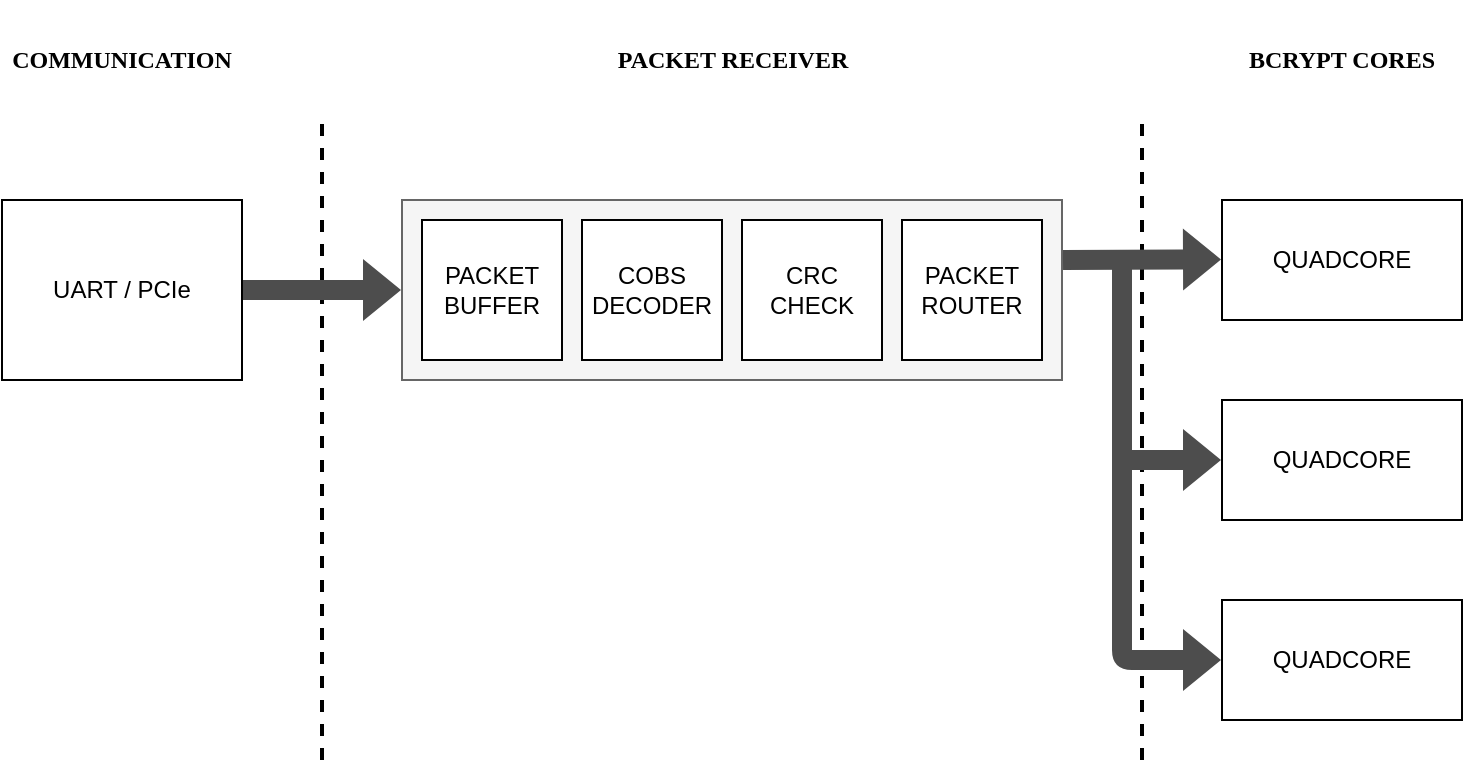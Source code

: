 <mxfile version="24.3.1" type="device" pages="2">
  <diagram name="general" id="wWGyB7CY458hCMCGl9B1">
    <mxGraphModel dx="1185" dy="648" grid="1" gridSize="10" guides="1" tooltips="1" connect="1" arrows="1" fold="1" page="1" pageScale="1" pageWidth="827" pageHeight="1169" math="0" shadow="0">
      <root>
        <mxCell id="0" />
        <mxCell id="1" parent="0" />
        <mxCell id="kW2f-uZVSnXoy2bMKub4-27" value="" style="endArrow=none;dashed=1;html=1;rounded=0;strokeWidth=2;" parent="1" edge="1">
          <mxGeometry width="50" height="50" relative="1" as="geometry">
            <mxPoint x="200" y="520" as="sourcePoint" />
            <mxPoint x="200" y="200" as="targetPoint" />
          </mxGeometry>
        </mxCell>
        <mxCell id="kW2f-uZVSnXoy2bMKub4-28" value="" style="endArrow=none;dashed=1;html=1;rounded=0;strokeWidth=2;" parent="1" edge="1">
          <mxGeometry width="50" height="50" relative="1" as="geometry">
            <mxPoint x="610" y="520" as="sourcePoint" />
            <mxPoint x="610" y="200" as="targetPoint" />
          </mxGeometry>
        </mxCell>
        <mxCell id="kW2f-uZVSnXoy2bMKub4-5" value="" style="rounded=0;whiteSpace=wrap;html=1;fillColor=#f5f5f5;fontColor=#333333;strokeColor=#666666;" parent="1" vertex="1">
          <mxGeometry x="240" y="240" width="330" height="90" as="geometry" />
        </mxCell>
        <mxCell id="luzURdqNToG3hxR_e6jb-1" value="UART / PCIe" style="rounded=0;whiteSpace=wrap;html=1;" parent="1" vertex="1">
          <mxGeometry x="40" y="240" width="120" height="90" as="geometry" />
        </mxCell>
        <mxCell id="kW2f-uZVSnXoy2bMKub4-1" value="COBS&lt;div&gt;&lt;div&gt;DECODER&lt;/div&gt;&lt;/div&gt;" style="rounded=0;whiteSpace=wrap;html=1;" parent="1" vertex="1">
          <mxGeometry x="330" y="250" width="70" height="70" as="geometry" />
        </mxCell>
        <mxCell id="kW2f-uZVSnXoy2bMKub4-2" value="&lt;div&gt;QUADCORE&lt;/div&gt;" style="rounded=0;whiteSpace=wrap;html=1;" parent="1" vertex="1">
          <mxGeometry x="650" y="240" width="120" height="60" as="geometry" />
        </mxCell>
        <mxCell id="kW2f-uZVSnXoy2bMKub4-3" value="&lt;div&gt;QUADCORE&lt;br&gt;&lt;/div&gt;" style="rounded=0;whiteSpace=wrap;html=1;" parent="1" vertex="1">
          <mxGeometry x="650" y="340" width="120" height="60" as="geometry" />
        </mxCell>
        <mxCell id="kW2f-uZVSnXoy2bMKub4-4" value="&lt;div&gt;QUADCORE&lt;br&gt;&lt;/div&gt;" style="rounded=0;whiteSpace=wrap;html=1;" parent="1" vertex="1">
          <mxGeometry x="650" y="440" width="120" height="60" as="geometry" />
        </mxCell>
        <mxCell id="kW2f-uZVSnXoy2bMKub4-6" value="PACKET&lt;div&gt;BUFFER&lt;/div&gt;" style="rounded=0;whiteSpace=wrap;html=1;" parent="1" vertex="1">
          <mxGeometry x="250" y="250" width="70" height="70" as="geometry" />
        </mxCell>
        <mxCell id="kW2f-uZVSnXoy2bMKub4-7" value="PACKET&lt;div&gt;&lt;span style=&quot;background-color: initial;&quot;&gt;ROUTER&lt;/span&gt;&lt;/div&gt;" style="rounded=0;whiteSpace=wrap;html=1;" parent="1" vertex="1">
          <mxGeometry x="490" y="250" width="70" height="70" as="geometry" />
        </mxCell>
        <mxCell id="kW2f-uZVSnXoy2bMKub4-8" value="" style="shape=flexArrow;endArrow=classic;html=1;rounded=0;exitX=1;exitY=0.5;exitDx=0;exitDy=0;fillColor=#4D4D4D;strokeColor=none;entryX=0;entryY=0.5;entryDx=0;entryDy=0;" parent="1" source="luzURdqNToG3hxR_e6jb-1" target="kW2f-uZVSnXoy2bMKub4-5" edge="1">
          <mxGeometry width="50" height="50" relative="1" as="geometry">
            <mxPoint x="200" y="320" as="sourcePoint" />
            <mxPoint x="200" y="285" as="targetPoint" />
          </mxGeometry>
        </mxCell>
        <mxCell id="kW2f-uZVSnXoy2bMKub4-9" value="" style="shape=flexArrow;endArrow=classic;html=1;rounded=0;exitX=1;exitY=0.5;exitDx=0;exitDy=0;fillColor=#4D4D4D;strokeColor=none;" parent="1" edge="1">
          <mxGeometry width="50" height="50" relative="1" as="geometry">
            <mxPoint x="570" y="270" as="sourcePoint" />
            <mxPoint x="650" y="269.71" as="targetPoint" />
          </mxGeometry>
        </mxCell>
        <mxCell id="kW2f-uZVSnXoy2bMKub4-10" value="" style="shape=flexArrow;endArrow=classic;html=1;rounded=0;fillColor=#4D4D4D;strokeColor=none;entryX=0;entryY=0.5;entryDx=0;entryDy=0;shadow=0;" parent="1" target="kW2f-uZVSnXoy2bMKub4-3" edge="1">
          <mxGeometry width="50" height="50" relative="1" as="geometry">
            <mxPoint x="600" y="270" as="sourcePoint" />
            <mxPoint x="620" y="380" as="targetPoint" />
            <Array as="points">
              <mxPoint x="600" y="370" />
            </Array>
          </mxGeometry>
        </mxCell>
        <mxCell id="kW2f-uZVSnXoy2bMKub4-11" value="" style="shape=flexArrow;endArrow=classic;html=1;rounded=1;fillColor=#4D4D4D;strokeColor=none;entryX=0;entryY=0.5;entryDx=0;entryDy=0;" parent="1" edge="1">
          <mxGeometry width="50" height="50" relative="1" as="geometry">
            <mxPoint x="600" y="370" as="sourcePoint" />
            <mxPoint x="650" y="470" as="targetPoint" />
            <Array as="points">
              <mxPoint x="600" y="470" />
            </Array>
          </mxGeometry>
        </mxCell>
        <mxCell id="kW2f-uZVSnXoy2bMKub4-29" value="&lt;font&gt;COMMUNICATION&lt;/font&gt;" style="rounded=0;whiteSpace=wrap;html=1;strokeColor=none;fillColor=none;fontStyle=1;fontFamily=Verdana;" parent="1" vertex="1">
          <mxGeometry x="40" y="140" width="120" height="60" as="geometry" />
        </mxCell>
        <mxCell id="kW2f-uZVSnXoy2bMKub4-30" value="&lt;font&gt;PACKET RECEIVER&lt;/font&gt;" style="rounded=0;whiteSpace=wrap;html=1;strokeColor=none;fillColor=none;fontStyle=1;fontFamily=Verdana;" parent="1" vertex="1">
          <mxGeometry x="317.5" y="140" width="175" height="60" as="geometry" />
        </mxCell>
        <mxCell id="kW2f-uZVSnXoy2bMKub4-31" value="BCRYPT CORES" style="rounded=0;whiteSpace=wrap;html=1;strokeColor=none;fillColor=none;fontStyle=1;fontFamily=Verdana;" parent="1" vertex="1">
          <mxGeometry x="650" y="140" width="120" height="60" as="geometry" />
        </mxCell>
        <mxCell id="DsgOxgg1TdwKokWb8J3w-3" value="&lt;div&gt;CRC&lt;/div&gt;&lt;div&gt;CHECK&lt;br&gt;&lt;/div&gt;" style="rounded=0;whiteSpace=wrap;html=1;" vertex="1" parent="1">
          <mxGeometry x="410" y="250" width="70" height="70" as="geometry" />
        </mxCell>
      </root>
    </mxGraphModel>
  </diagram>
  <diagram id="Ej6dJNtUA6J3Xb9uRzSc" name="packet_format">
    <mxGraphModel dx="1185" dy="648" grid="1" gridSize="10" guides="1" tooltips="1" connect="1" arrows="1" fold="1" page="1" pageScale="1" pageWidth="827" pageHeight="1169" math="0" shadow="0">
      <root>
        <mxCell id="0" />
        <mxCell id="1" parent="0" />
        <mxCell id="Kbpwj_XkhxJdl01qxhKT-2" value="ID" style="rounded=0;whiteSpace=wrap;html=1;" parent="1" vertex="1">
          <mxGeometry x="160" y="350" width="40" height="40" as="geometry" />
        </mxCell>
        <mxCell id="Kbpwj_XkhxJdl01qxhKT-3" value="1 Byte" style="rounded=0;whiteSpace=wrap;html=1;fillColor=none;strokeColor=none;" parent="1" vertex="1">
          <mxGeometry x="160" y="310" width="40" height="40" as="geometry" />
        </mxCell>
        <mxCell id="Kbpwj_XkhxJdl01qxhKT-4" value="CRACK MAX" style="rounded=0;whiteSpace=wrap;html=1;" parent="1" vertex="1">
          <mxGeometry x="200" y="350" width="80" height="40" as="geometry" />
        </mxCell>
        <mxCell id="Kbpwj_XkhxJdl01qxhKT-5" value="4 Bytes" style="rounded=0;whiteSpace=wrap;html=1;fillColor=none;strokeColor=none;" parent="1" vertex="1">
          <mxGeometry x="200" y="310" width="80" height="40" as="geometry" />
        </mxCell>
        <mxCell id="Kbpwj_XkhxJdl01qxhKT-6" value="SALT" style="rounded=0;whiteSpace=wrap;html=1;" parent="1" vertex="1">
          <mxGeometry x="280" y="350" width="120" height="40" as="geometry" />
        </mxCell>
        <mxCell id="Kbpwj_XkhxJdl01qxhKT-7" value="16 Bytes" style="rounded=0;whiteSpace=wrap;html=1;fillColor=none;strokeColor=none;" parent="1" vertex="1">
          <mxGeometry x="280" y="310" width="120" height="40" as="geometry" />
        </mxCell>
        <mxCell id="Kbpwj_XkhxJdl01qxhKT-8" value="HASH" style="rounded=0;whiteSpace=wrap;html=1;" parent="1" vertex="1">
          <mxGeometry x="400" y="350" width="120" height="40" as="geometry" />
        </mxCell>
        <mxCell id="Kbpwj_XkhxJdl01qxhKT-9" value="23 Bytes" style="rounded=0;whiteSpace=wrap;html=1;fillColor=none;strokeColor=none;" parent="1" vertex="1">
          <mxGeometry x="400" y="310" width="120" height="40" as="geometry" />
        </mxCell>
        <mxCell id="Kbpwj_XkhxJdl01qxhKT-10" value="PWD COUNTER INIT" style="rounded=0;whiteSpace=wrap;html=1;" parent="1" vertex="1">
          <mxGeometry x="520" y="350" width="160" height="40" as="geometry" />
        </mxCell>
        <mxCell id="Kbpwj_XkhxJdl01qxhKT-11" value="54 Bytes" style="rounded=0;whiteSpace=wrap;html=1;fillColor=none;strokeColor=none;" parent="1" vertex="1">
          <mxGeometry x="520" y="310" width="160" height="40" as="geometry" />
        </mxCell>
        <mxCell id="Kbpwj_XkhxJdl01qxhKT-12" value="" style="endArrow=classic;html=1;rounded=0;" parent="1" edge="1">
          <mxGeometry width="50" height="50" relative="1" as="geometry">
            <mxPoint x="160" y="410" as="sourcePoint" />
            <mxPoint x="680" y="410" as="targetPoint" />
          </mxGeometry>
        </mxCell>
        <mxCell id="Kbpwj_XkhxJdl01qxhKT-13" value="&lt;span&gt;23 Bytes&lt;/span&gt;" style="rounded=0;whiteSpace=wrap;html=1;fillColor=none;strokeColor=none;fontFamily=Verdana;fontStyle=1" parent="1" vertex="1">
          <mxGeometry x="160" y="410" width="520" height="40" as="geometry" />
        </mxCell>
        <mxCell id="KJlfXx-siTSAB3NleRVp-1" value="PAYLOAD EXAMPLE - BCRYPT QUADCORE INIT" style="rounded=0;whiteSpace=wrap;html=1;fillColor=none;strokeColor=none;fontFamily=Verdana;fontStyle=1;fontSize=20;" vertex="1" parent="1">
          <mxGeometry x="114" y="260" width="600" height="40" as="geometry" />
        </mxCell>
        <mxCell id="KJlfXx-siTSAB3NleRVp-2" value="&lt;div&gt;COBS&lt;br&gt;&lt;/div&gt;&lt;div&gt;START&lt;/div&gt;" style="rounded=0;whiteSpace=wrap;html=1;" vertex="1" parent="1">
          <mxGeometry x="234" y="160" width="40" height="40" as="geometry" />
        </mxCell>
        <mxCell id="KJlfXx-siTSAB3NleRVp-3" value="1 Byte" style="rounded=0;whiteSpace=wrap;html=1;fillColor=none;strokeColor=none;" vertex="1" parent="1">
          <mxGeometry x="234" y="120" width="40" height="40" as="geometry" />
        </mxCell>
        <mxCell id="KJlfXx-siTSAB3NleRVp-4" value="CODE" style="rounded=0;whiteSpace=wrap;html=1;" vertex="1" parent="1">
          <mxGeometry x="274" y="160" width="40" height="40" as="geometry" />
        </mxCell>
        <mxCell id="KJlfXx-siTSAB3NleRVp-5" value="1 Byte" style="rounded=0;whiteSpace=wrap;html=1;fillColor=none;strokeColor=none;" vertex="1" parent="1">
          <mxGeometry x="274" y="120" width="40" height="40" as="geometry" />
        </mxCell>
        <mxCell id="KJlfXx-siTSAB3NleRVp-6" value="PAYLOAD LENGTH" style="rounded=0;whiteSpace=wrap;html=1;" vertex="1" parent="1">
          <mxGeometry x="314" y="160" width="80" height="40" as="geometry" />
        </mxCell>
        <mxCell id="KJlfXx-siTSAB3NleRVp-7" value="4 Bytes" style="rounded=0;whiteSpace=wrap;html=1;fillColor=none;strokeColor=none;" vertex="1" parent="1">
          <mxGeometry x="314" y="120" width="80" height="40" as="geometry" />
        </mxCell>
        <mxCell id="KJlfXx-siTSAB3NleRVp-8" value="PAYLOAD" style="rounded=0;whiteSpace=wrap;html=1;" vertex="1" parent="1">
          <mxGeometry x="394" y="160" width="120" height="40" as="geometry" />
        </mxCell>
        <mxCell id="KJlfXx-siTSAB3NleRVp-9" value="1 -&amp;gt; (2^32 -1) Bytes" style="rounded=0;whiteSpace=wrap;html=1;fillColor=none;strokeColor=none;" vertex="1" parent="1">
          <mxGeometry x="394" y="120" width="120" height="40" as="geometry" />
        </mxCell>
        <mxCell id="KJlfXx-siTSAB3NleRVp-10" value="&lt;div&gt;COBS&lt;/div&gt;&lt;div&gt;STOP&lt;br&gt;&lt;/div&gt;" style="rounded=0;whiteSpace=wrap;html=1;" vertex="1" parent="1">
          <mxGeometry x="554" y="160" width="40" height="40" as="geometry" />
        </mxCell>
        <mxCell id="KJlfXx-siTSAB3NleRVp-14" value="PACKET FORMAT" style="rounded=0;whiteSpace=wrap;html=1;fillColor=none;strokeColor=none;fontFamily=Verdana;fontStyle=1;fontSize=20;" vertex="1" parent="1">
          <mxGeometry x="229" y="80" width="370" height="40" as="geometry" />
        </mxCell>
        <mxCell id="KJlfXx-siTSAB3NleRVp-15" value="CRC" style="rounded=0;whiteSpace=wrap;html=1;" vertex="1" parent="1">
          <mxGeometry x="514" y="160" width="40" height="40" as="geometry" />
        </mxCell>
        <mxCell id="KJlfXx-siTSAB3NleRVp-18" value="1 Byte" style="rounded=0;whiteSpace=wrap;html=1;fillColor=none;strokeColor=none;" vertex="1" parent="1">
          <mxGeometry x="514" y="120" width="40" height="40" as="geometry" />
        </mxCell>
        <mxCell id="KJlfXx-siTSAB3NleRVp-19" value="1 Byte" style="rounded=0;whiteSpace=wrap;html=1;fillColor=none;strokeColor=none;" vertex="1" parent="1">
          <mxGeometry x="554" y="120" width="40" height="40" as="geometry" />
        </mxCell>
      </root>
    </mxGraphModel>
  </diagram>
</mxfile>
